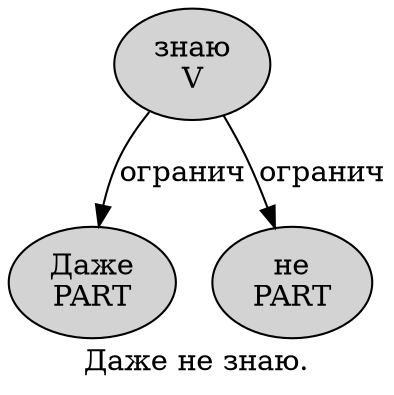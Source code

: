 digraph SENTENCE_161 {
	graph [label="Даже не знаю."]
	node [style=filled]
		0 [label="Даже
PART" color="" fillcolor=lightgray penwidth=1 shape=ellipse]
		1 [label="не
PART" color="" fillcolor=lightgray penwidth=1 shape=ellipse]
		2 [label="знаю
V" color="" fillcolor=lightgray penwidth=1 shape=ellipse]
			2 -> 0 [label="огранич"]
			2 -> 1 [label="огранич"]
}